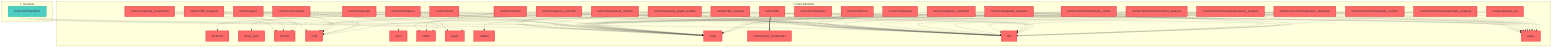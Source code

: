 graph TD
    %% Архитектурная диаграмма проекта
    classDef default fill:#f9f9f9,stroke:#333,stroke-width:2px
    classDef core fill:#ff6b6b,stroke:#d63031,stroke-width:2px
    classDef service fill:#4ecdc4,stroke:#00b894,stroke-width:2px
    classDef utility fill:#ffe66d,stroke:#fdcb6e,stroke-width:2px
    classDef config fill:#a29bfe,stroke:#6c5ce7,stroke-width:2px

    root_src_enrichment_dependency_analysis["root/src/enrichment/dependency_analysis"]
    class root_src_enrichment_dependency_analysis core
    root_src_exporter["root/src/exporter"]
    class root_src_exporter core
    archlens["archlens"]
    class archlens core
    root_src_enrichment_content_analysis["root/src/enrichment/content_analysis"]
    class root_src_enrichment_content_analysis core
    serde_json["serde_json"]
    class serde_json core
    root_src_types["root/src/types"]
    class root_src_types core
    root_src_validator_optimizer["root/src/validator_optimizer"]
    class root_src_validator_optimizer core
    root_src_cli_parser["root/src/cli/parser"]
    class root_src_cli_parser core
    root_src_capsule_graph_builder["root/src/capsule_graph_builder"]
    class root_src_capsule_graph_builder core
    chrono["chrono"]
    class chrono core
    uuid["uuid"]
    class uuid core
    tauri["tauri"]
    class tauri core
    serde["serde"]
    class serde core
    root_src_commands["root/src/commands"]
    class root_src_commands core
    root_src_enrichment_pattern_detection["root/src/enrichment/pattern_detection"]
    class root_src_enrichment_pattern_detection core
    super["super"]
    class super core
    root_src_file_scanner["root/src/file_scanner"]
    class root_src_file_scanner core
    walkdir["walkdir"]
    class walkdir core
    root_src_capsule_enricher["root/src/capsule_enricher"]
    class root_src_capsule_enricher core
    root_src_capsule_constructor["root/src/capsule_constructor"]
    class root_src_capsule_constructor core
    crate["crate"]
    class crate core
    root_src_test_commands["root/src/test_commands"]
    class root_src_test_commands core
    root_src_advanced_metrics["root/src/advanced_metrics"]
    class root_src_advanced_metrics core
    root_src_metadata_extractor["root/src/metadata_extractor"]
    class root_src_metadata_extractor core
    root_src_cli_diagram["root/src/cli/diagram"]
    class root_src_cli_diagram core
    root_src_cli_stats["root/src/cli/stats"]
    class root_src_cli_stats core
    root_src_lib["root/src/lib"]
    class root_src_lib core
    root_src_enrichment_quality_metrics["root/src/enrichment/quality_metrics"]
    class root_src_enrichment_quality_metrics core
    root_src_cli_mod["root/src/cli/mod"]
    class root_src_cli_mod core
    std["std"]
    class std core
    root_src_diff_analyzer["root/src/diff_analyzer"]
    class root_src_diff_analyzer core
    root_src_cli_export["root/src/cli/export"]
    class root_src_cli_export core
    root_src_enrichment_code_smells["root/src/enrichment/code_smells"]
    class root_src_enrichment_code_smells core
    root_src_parser_ast["root/src/parser_ast"]
    class root_src_parser_ast core
    regex["regex"]
    class regex core
    root_src_cli_handlers["root/src/cli/handlers"]
    class root_src_cli_handlers service
    root_src_enrichment_semantic_analysis["root/src/enrichment/semantic_analysis"]
    class root_src_enrichment_semantic_analysis core
    root_src_main["root/src/main"]
    class root_src_main core

    root_src_advanced_metrics -.-> crate
    root_src_advanced_metrics -.-> regex
    root_src_advanced_metrics -.-> serde
    root_src_advanced_metrics -.-> std
    root_src_capsule_constructor -.-> chrono
    root_src_capsule_constructor -.-> crate
    root_src_capsule_constructor -.-> std
    root_src_capsule_constructor -.-> uuid
    root_src_capsule_enricher -.-> crate
    root_src_capsule_enricher -.-> regex
    root_src_capsule_enricher -.-> std
    root_src_capsule_enricher -.-> uuid
    root_src_capsule_graph_builder -.-> crate
    root_src_capsule_graph_builder -.-> regex
    root_src_capsule_graph_builder -.-> std
    root_src_capsule_graph_builder -.-> uuid
    root_src_cli_diagram -.-> std
    root_src_cli_export -.-> crate
    root_src_cli_export -.-> std
    root_src_cli_export -.-> super
    root_src_cli_handlers -.-> crate
    root_src_cli_handlers -.-> std
    root_src_cli_handlers -.-> super
    root_src_cli_mod -.-> std
    root_src_cli_parser -.-> std
    root_src_cli_stats -.-> serde
    root_src_cli_stats -.-> std
    root_src_commands -.-> crate
    root_src_commands -.-> std
    root_src_commands -.-> tauri
    root_src_commands -.-> uuid
    root_src_diff_analyzer -.-> chrono
    root_src_diff_analyzer -.-> crate
    root_src_diff_analyzer -.-> std
    root_src_diff_analyzer -.-> uuid
    root_src_enrichment_code_smells -.-> crate
    root_src_enrichment_code_smells -.-> regex
    root_src_enrichment_code_smells -.-> std
    root_src_enrichment_content_analysis -.-> crate
    root_src_enrichment_content_analysis -.-> regex
    root_src_enrichment_content_analysis -.-> std
    root_src_enrichment_dependency_analysis -.-> crate
    root_src_enrichment_dependency_analysis -.-> regex
    root_src_enrichment_dependency_analysis -.-> std
    root_src_enrichment_pattern_detection -.-> crate
    root_src_enrichment_pattern_detection -.-> regex
    root_src_enrichment_pattern_detection -.-> std
    root_src_enrichment_quality_metrics -.-> crate
    root_src_enrichment_quality_metrics -.-> regex
    root_src_enrichment_quality_metrics -.-> std
    root_src_enrichment_semantic_analysis -.-> crate
    root_src_enrichment_semantic_analysis -.-> regex
    root_src_enrichment_semantic_analysis -.-> std
    root_src_exporter -.-> crate
    root_src_exporter -.-> serde_json
    root_src_exporter -.-> std
    root_src_exporter -.-> uuid
    root_src_file_scanner -.-> crate
    root_src_file_scanner -.-> std
    root_src_file_scanner -.-> walkdir
    root_src_lib ==> root_src_test_commands
    root_src_main -.-> archlens
    root_src_main -.-> std
    root_src_metadata_extractor -.-> crate
    root_src_metadata_extractor -.-> std
    root_src_parser_ast -.-> crate
    root_src_parser_ast -.-> regex
    root_src_parser_ast -.-> std
    root_src_types -.-> chrono
    root_src_types -.-> serde
    root_src_types -.-> std
    root_src_types -.-> uuid
    root_src_validator_optimizer -.-> crate
    root_src_validator_optimizer -.-> regex
    root_src_validator_optimizer -.-> std
    root_src_validator_optimizer -.-> uuid

    %% Группировка модулей
    subgraph Core["🔧 Core Modules"]
        root_src_enrichment_dependency_analysis
        root_src_exporter
        archlens
        root_src_enrichment_content_analysis
        serde_json
        root_src_types
        root_src_validator_optimizer
        root_src_cli_parser
        root_src_capsule_graph_builder
        chrono
        uuid
        tauri
        serde
        root_src_commands
        root_src_enrichment_pattern_detection
        super
        root_src_file_scanner
        walkdir
        root_src_capsule_enricher
        root_src_capsule_constructor
        crate
        root_src_test_commands
        root_src_advanced_metrics
        root_src_metadata_extractor
        root_src_cli_diagram
        root_src_cli_stats
        root_src_lib
        root_src_enrichment_quality_metrics
        root_src_cli_mod
        std
        root_src_diff_analyzer
        root_src_cli_export
        root_src_enrichment_code_smells
        root_src_parser_ast
        regex
        root_src_enrichment_semantic_analysis
        root_src_main
    end
    subgraph Services["🚀 Services"]
        root_src_cli_handlers
    end
